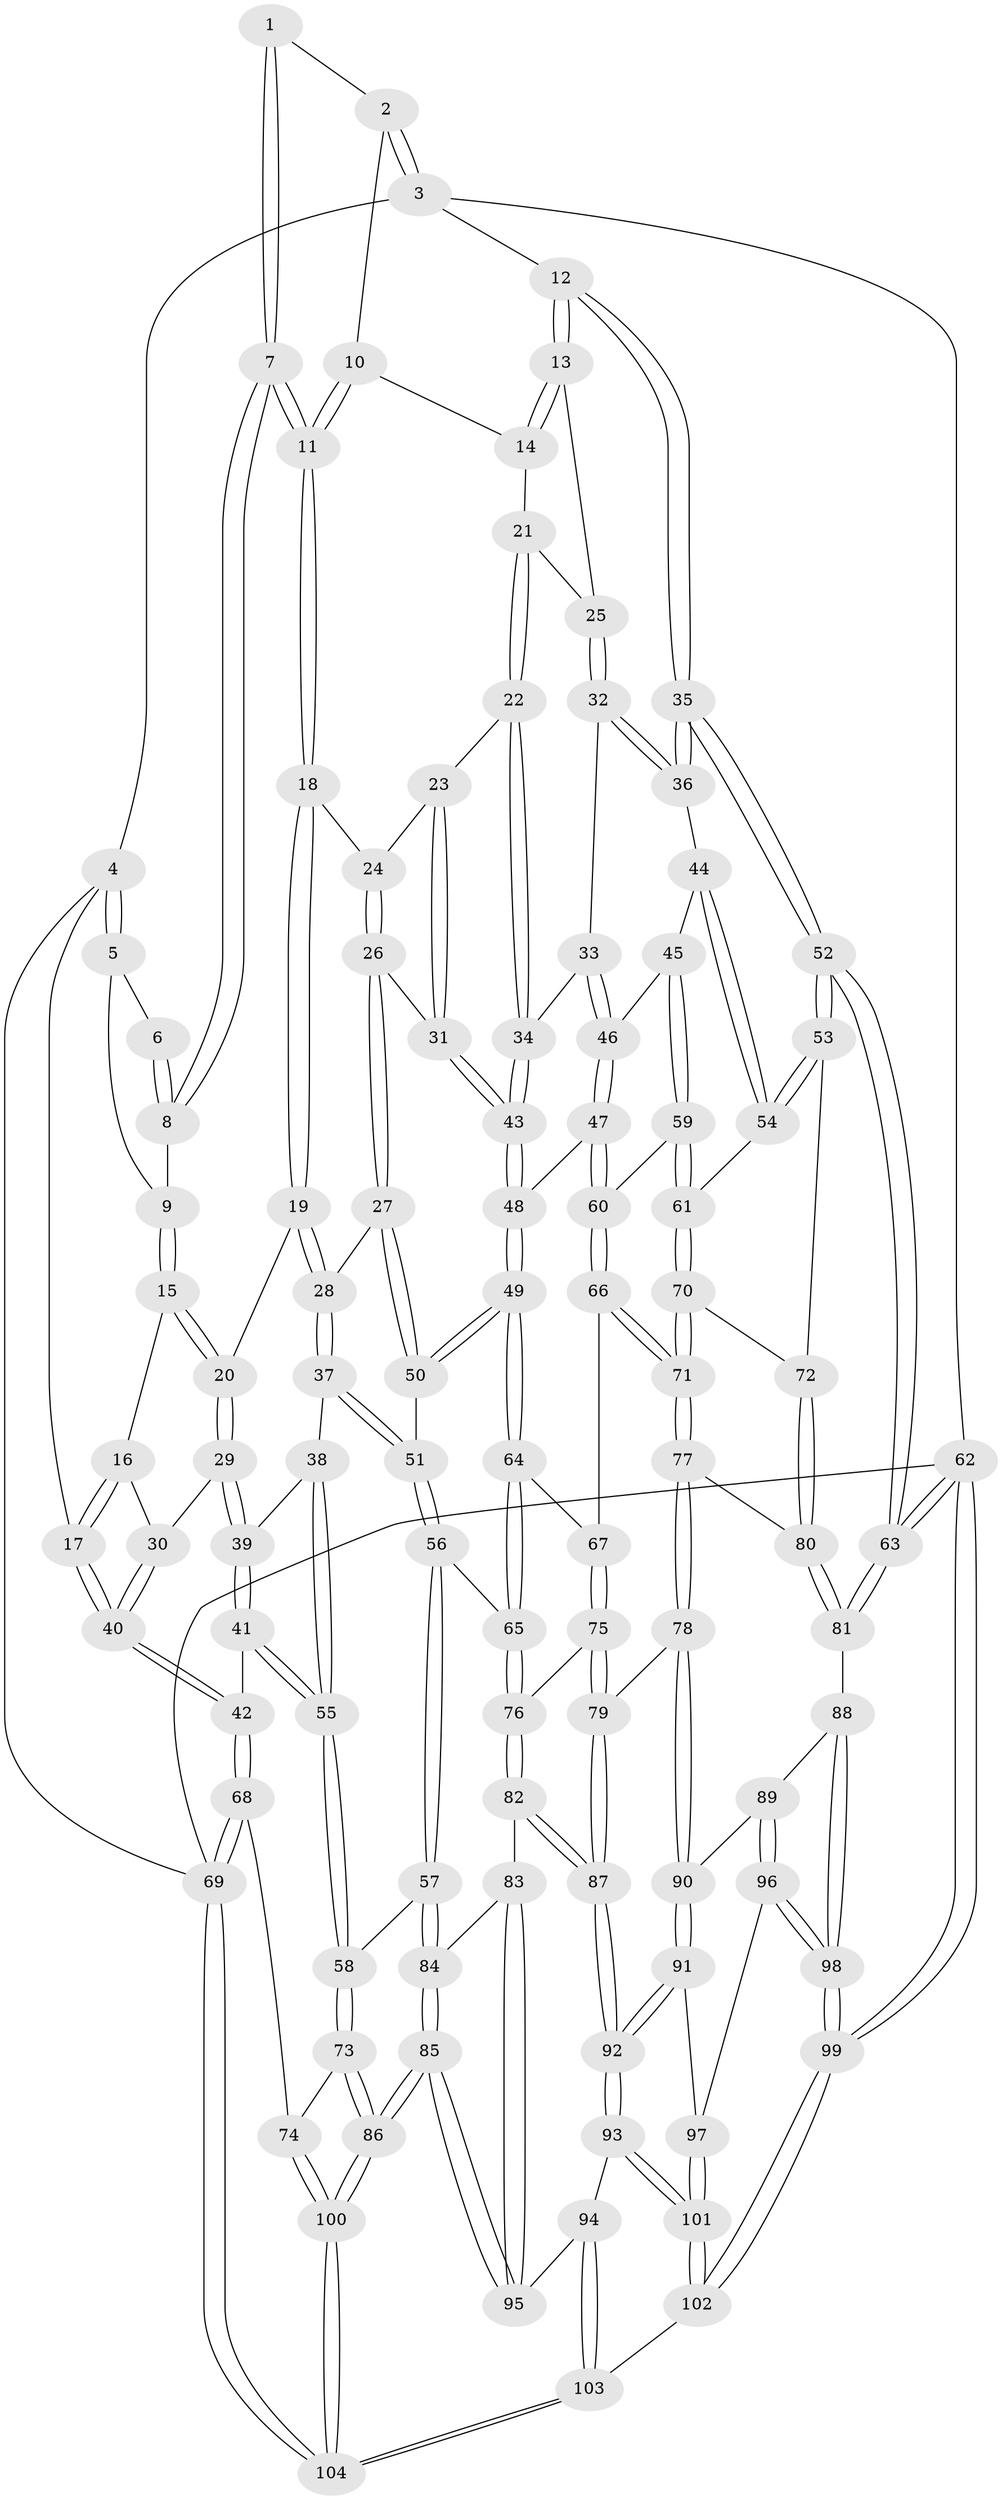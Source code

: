 // coarse degree distribution, {3: 0.12903225806451613, 8: 0.03225806451612903, 9: 0.016129032258064516, 4: 0.3548387096774194, 5: 0.3064516129032258, 6: 0.16129032258064516}
// Generated by graph-tools (version 1.1) at 2025/21/03/04/25 18:21:35]
// undirected, 104 vertices, 257 edges
graph export_dot {
graph [start="1"]
  node [color=gray90,style=filled];
  1 [pos="+0.5429187618690535+0"];
  2 [pos="+1+0"];
  3 [pos="+1+0"];
  4 [pos="+0+0"];
  5 [pos="+0.13413754019589968+0"];
  6 [pos="+0.18829939046258085+0"];
  7 [pos="+0.5705976718199531+0.12211342774864258"];
  8 [pos="+0.4067603608097198+0.08432542601149913"];
  9 [pos="+0.3463584653598956+0.17558069914173471"];
  10 [pos="+0.7262715865762944+0.1213085206840985"];
  11 [pos="+0.5960266430890231+0.1594763573742268"];
  12 [pos="+1+0"];
  13 [pos="+1+0.061365907057808915"];
  14 [pos="+0.7888389632100146+0.18983421741199297"];
  15 [pos="+0.32120407276803237+0.2261752965969457"];
  16 [pos="+0.17305445126312305+0.1289942429983869"];
  17 [pos="+0+0"];
  18 [pos="+0.5959448206937409+0.1597586651993513"];
  19 [pos="+0.36885801322517775+0.2709067352158907"];
  20 [pos="+0.3233701538450827+0.2312366405270586"];
  21 [pos="+0.8044890438378107+0.22107181368572704"];
  22 [pos="+0.7349138563597138+0.33771889853136117"];
  23 [pos="+0.6959986674270728+0.304163882652128"];
  24 [pos="+0.5973869347407879+0.169681669162474"];
  25 [pos="+0.9044281176840452+0.27757964810875746"];
  26 [pos="+0.5487041051205007+0.36293817155798624"];
  27 [pos="+0.5409320161416948+0.37030729945030416"];
  28 [pos="+0.3872915360190829+0.34469847174541846"];
  29 [pos="+0.20243441625298225+0.3311149363083114"];
  30 [pos="+0.19356489832262852+0.327737006847418"];
  31 [pos="+0.5949875039583621+0.37090615094412965"];
  32 [pos="+0.8953966742942011+0.33484324021797957"];
  33 [pos="+0.8473428216347978+0.355422261852418"];
  34 [pos="+0.7414487019339383+0.3569910336555296"];
  35 [pos="+1+0.4040806669051613"];
  36 [pos="+0.9338985626292434+0.38491054067306313"];
  37 [pos="+0.36544213816979837+0.39397322347952646"];
  38 [pos="+0.2890376611433023+0.4129112834134844"];
  39 [pos="+0.2083212089381945+0.34805109915837934"];
  40 [pos="+0+0.28590434819366073"];
  41 [pos="+0.1337272284118009+0.5202110598178847"];
  42 [pos="+0+0.42241119853734727"];
  43 [pos="+0.7147538965080438+0.42304506275076964"];
  44 [pos="+0.9279742565531264+0.41204188720961865"];
  45 [pos="+0.8621007979370053+0.4701498581489432"];
  46 [pos="+0.8305403763718424+0.45380779845707625"];
  47 [pos="+0.7377288399949279+0.46942567051953255"];
  48 [pos="+0.7163623104976719+0.4490038981994021"];
  49 [pos="+0.5643802245377654+0.5357616955904329"];
  50 [pos="+0.5422766981777454+0.4298894098675297"];
  51 [pos="+0.3866253902372936+0.45874858531156476"];
  52 [pos="+1+0.5745469963451945"];
  53 [pos="+1+0.5665287935735639"];
  54 [pos="+0.9756615708940221+0.5493145444798079"];
  55 [pos="+0.1768086497463342+0.5511845040380914"];
  56 [pos="+0.40790636559108645+0.6003053897224535"];
  57 [pos="+0.39192943050483703+0.6086859595514927"];
  58 [pos="+0.2042524963157857+0.5959724795039516"];
  59 [pos="+0.87863736205622+0.5333198580851419"];
  60 [pos="+0.7609601958127763+0.5377458242529212"];
  61 [pos="+0.912923539776651+0.5618640014821804"];
  62 [pos="+1+1"];
  63 [pos="+1+0.7747642537276512"];
  64 [pos="+0.5524601779404886+0.5652582082428561"];
  65 [pos="+0.5023954811816268+0.6078961550396661"];
  66 [pos="+0.745515910988251+0.6136344675286128"];
  67 [pos="+0.6731981560185265+0.6062003758844162"];
  68 [pos="+0+0.7572478993997318"];
  69 [pos="+0+1"];
  70 [pos="+0.8836620843833296+0.6097464761422863"];
  71 [pos="+0.7767476301035339+0.6635642483745758"];
  72 [pos="+0.9264062993212728+0.6893666063209019"];
  73 [pos="+0.14496915234695446+0.753456707556935"];
  74 [pos="+0.01452292069981686+0.7756742264569875"];
  75 [pos="+0.6471660833251225+0.7217136609179469"];
  76 [pos="+0.5058597361274597+0.6156975605153314"];
  77 [pos="+0.7758247912526454+0.6884301049718476"];
  78 [pos="+0.7647542830327894+0.7285442099792878"];
  79 [pos="+0.6538738194633958+0.729924280643028"];
  80 [pos="+0.9264219237236639+0.7068735416406859"];
  81 [pos="+0.9484584278625373+0.7529930644720546"];
  82 [pos="+0.5214472515363415+0.7699851611635733"];
  83 [pos="+0.5059139377115532+0.780771811476217"];
  84 [pos="+0.34871280180579384+0.8435535912838303"];
  85 [pos="+0.3187034256317159+0.8920105526560673"];
  86 [pos="+0.2884178538141562+0.9105789298752994"];
  87 [pos="+0.5954556002152523+0.8226791956595084"];
  88 [pos="+0.8934308022486531+0.7994852605456921"];
  89 [pos="+0.8069827187758009+0.7726294806469097"];
  90 [pos="+0.7682984607266706+0.7393000916892128"];
  91 [pos="+0.7268244240532685+0.8097668337241767"];
  92 [pos="+0.6115905259983939+0.8692841808514256"];
  93 [pos="+0.60998741328895+0.8876929476449729"];
  94 [pos="+0.4987799761516261+0.9258268456950108"];
  95 [pos="+0.48869635747543105+0.9220136699754826"];
  96 [pos="+0.7994116366580467+0.885808059253275"];
  97 [pos="+0.7559265528197108+0.9013009811483307"];
  98 [pos="+0.9118670231093323+0.9290987516410416"];
  99 [pos="+1+1"];
  100 [pos="+0.19593171964445175+1"];
  101 [pos="+0.6854945904223657+0.9874777401821274"];
  102 [pos="+0.7311568016257832+1"];
  103 [pos="+0.5457345109329956+1"];
  104 [pos="+0.17718884579571845+1"];
  1 -- 2;
  1 -- 7;
  1 -- 7;
  2 -- 3;
  2 -- 3;
  2 -- 10;
  3 -- 4;
  3 -- 12;
  3 -- 62;
  4 -- 5;
  4 -- 5;
  4 -- 17;
  4 -- 69;
  5 -- 6;
  5 -- 9;
  6 -- 8;
  6 -- 8;
  7 -- 8;
  7 -- 8;
  7 -- 11;
  7 -- 11;
  8 -- 9;
  9 -- 15;
  9 -- 15;
  10 -- 11;
  10 -- 11;
  10 -- 14;
  11 -- 18;
  11 -- 18;
  12 -- 13;
  12 -- 13;
  12 -- 35;
  12 -- 35;
  13 -- 14;
  13 -- 14;
  13 -- 25;
  14 -- 21;
  15 -- 16;
  15 -- 20;
  15 -- 20;
  16 -- 17;
  16 -- 17;
  16 -- 30;
  17 -- 40;
  17 -- 40;
  18 -- 19;
  18 -- 19;
  18 -- 24;
  19 -- 20;
  19 -- 28;
  19 -- 28;
  20 -- 29;
  20 -- 29;
  21 -- 22;
  21 -- 22;
  21 -- 25;
  22 -- 23;
  22 -- 34;
  22 -- 34;
  23 -- 24;
  23 -- 31;
  23 -- 31;
  24 -- 26;
  24 -- 26;
  25 -- 32;
  25 -- 32;
  26 -- 27;
  26 -- 27;
  26 -- 31;
  27 -- 28;
  27 -- 50;
  27 -- 50;
  28 -- 37;
  28 -- 37;
  29 -- 30;
  29 -- 39;
  29 -- 39;
  30 -- 40;
  30 -- 40;
  31 -- 43;
  31 -- 43;
  32 -- 33;
  32 -- 36;
  32 -- 36;
  33 -- 34;
  33 -- 46;
  33 -- 46;
  34 -- 43;
  34 -- 43;
  35 -- 36;
  35 -- 36;
  35 -- 52;
  35 -- 52;
  36 -- 44;
  37 -- 38;
  37 -- 51;
  37 -- 51;
  38 -- 39;
  38 -- 55;
  38 -- 55;
  39 -- 41;
  39 -- 41;
  40 -- 42;
  40 -- 42;
  41 -- 42;
  41 -- 55;
  41 -- 55;
  42 -- 68;
  42 -- 68;
  43 -- 48;
  43 -- 48;
  44 -- 45;
  44 -- 54;
  44 -- 54;
  45 -- 46;
  45 -- 59;
  45 -- 59;
  46 -- 47;
  46 -- 47;
  47 -- 48;
  47 -- 60;
  47 -- 60;
  48 -- 49;
  48 -- 49;
  49 -- 50;
  49 -- 50;
  49 -- 64;
  49 -- 64;
  50 -- 51;
  51 -- 56;
  51 -- 56;
  52 -- 53;
  52 -- 53;
  52 -- 63;
  52 -- 63;
  53 -- 54;
  53 -- 54;
  53 -- 72;
  54 -- 61;
  55 -- 58;
  55 -- 58;
  56 -- 57;
  56 -- 57;
  56 -- 65;
  57 -- 58;
  57 -- 84;
  57 -- 84;
  58 -- 73;
  58 -- 73;
  59 -- 60;
  59 -- 61;
  59 -- 61;
  60 -- 66;
  60 -- 66;
  61 -- 70;
  61 -- 70;
  62 -- 63;
  62 -- 63;
  62 -- 99;
  62 -- 99;
  62 -- 69;
  63 -- 81;
  63 -- 81;
  64 -- 65;
  64 -- 65;
  64 -- 67;
  65 -- 76;
  65 -- 76;
  66 -- 67;
  66 -- 71;
  66 -- 71;
  67 -- 75;
  67 -- 75;
  68 -- 69;
  68 -- 69;
  68 -- 74;
  69 -- 104;
  69 -- 104;
  70 -- 71;
  70 -- 71;
  70 -- 72;
  71 -- 77;
  71 -- 77;
  72 -- 80;
  72 -- 80;
  73 -- 74;
  73 -- 86;
  73 -- 86;
  74 -- 100;
  74 -- 100;
  75 -- 76;
  75 -- 79;
  75 -- 79;
  76 -- 82;
  76 -- 82;
  77 -- 78;
  77 -- 78;
  77 -- 80;
  78 -- 79;
  78 -- 90;
  78 -- 90;
  79 -- 87;
  79 -- 87;
  80 -- 81;
  80 -- 81;
  81 -- 88;
  82 -- 83;
  82 -- 87;
  82 -- 87;
  83 -- 84;
  83 -- 95;
  83 -- 95;
  84 -- 85;
  84 -- 85;
  85 -- 86;
  85 -- 86;
  85 -- 95;
  85 -- 95;
  86 -- 100;
  86 -- 100;
  87 -- 92;
  87 -- 92;
  88 -- 89;
  88 -- 98;
  88 -- 98;
  89 -- 90;
  89 -- 96;
  89 -- 96;
  90 -- 91;
  90 -- 91;
  91 -- 92;
  91 -- 92;
  91 -- 97;
  92 -- 93;
  92 -- 93;
  93 -- 94;
  93 -- 101;
  93 -- 101;
  94 -- 95;
  94 -- 103;
  94 -- 103;
  96 -- 97;
  96 -- 98;
  96 -- 98;
  97 -- 101;
  97 -- 101;
  98 -- 99;
  98 -- 99;
  99 -- 102;
  99 -- 102;
  100 -- 104;
  100 -- 104;
  101 -- 102;
  101 -- 102;
  102 -- 103;
  103 -- 104;
  103 -- 104;
}
